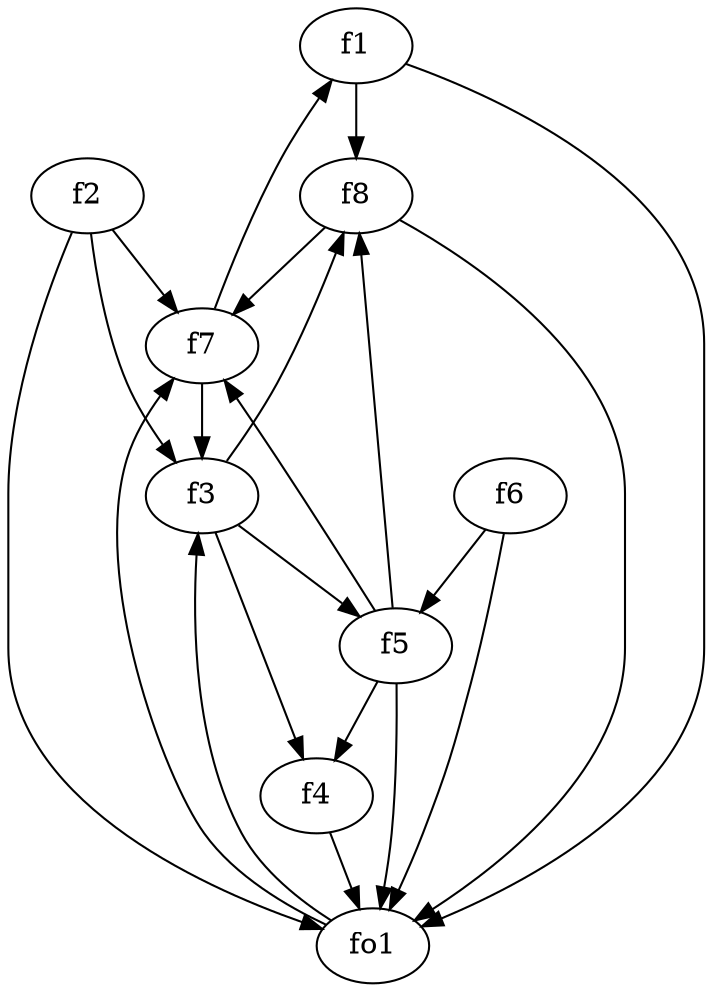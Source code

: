 strict digraph  {
f1;
f2;
f3;
f4;
f5;
f6;
f7;
f8;
fo1;
f1 -> f8  [weight=2];
f1 -> fo1  [weight=2];
f2 -> f7  [weight=2];
f2 -> fo1  [weight=2];
f2 -> f3  [weight=2];
f3 -> f8  [weight=2];
f3 -> f5  [weight=2];
f3 -> f4  [weight=2];
f4 -> fo1  [weight=2];
f5 -> fo1  [weight=2];
f5 -> f4  [weight=2];
f5 -> f8  [weight=2];
f5 -> f7  [weight=2];
f6 -> fo1  [weight=2];
f6 -> f5  [weight=2];
f7 -> f1  [weight=2];
f7 -> f3  [weight=2];
f8 -> f7  [weight=2];
f8 -> fo1  [weight=2];
fo1 -> f7  [weight=2];
fo1 -> f3  [weight=2];
}
